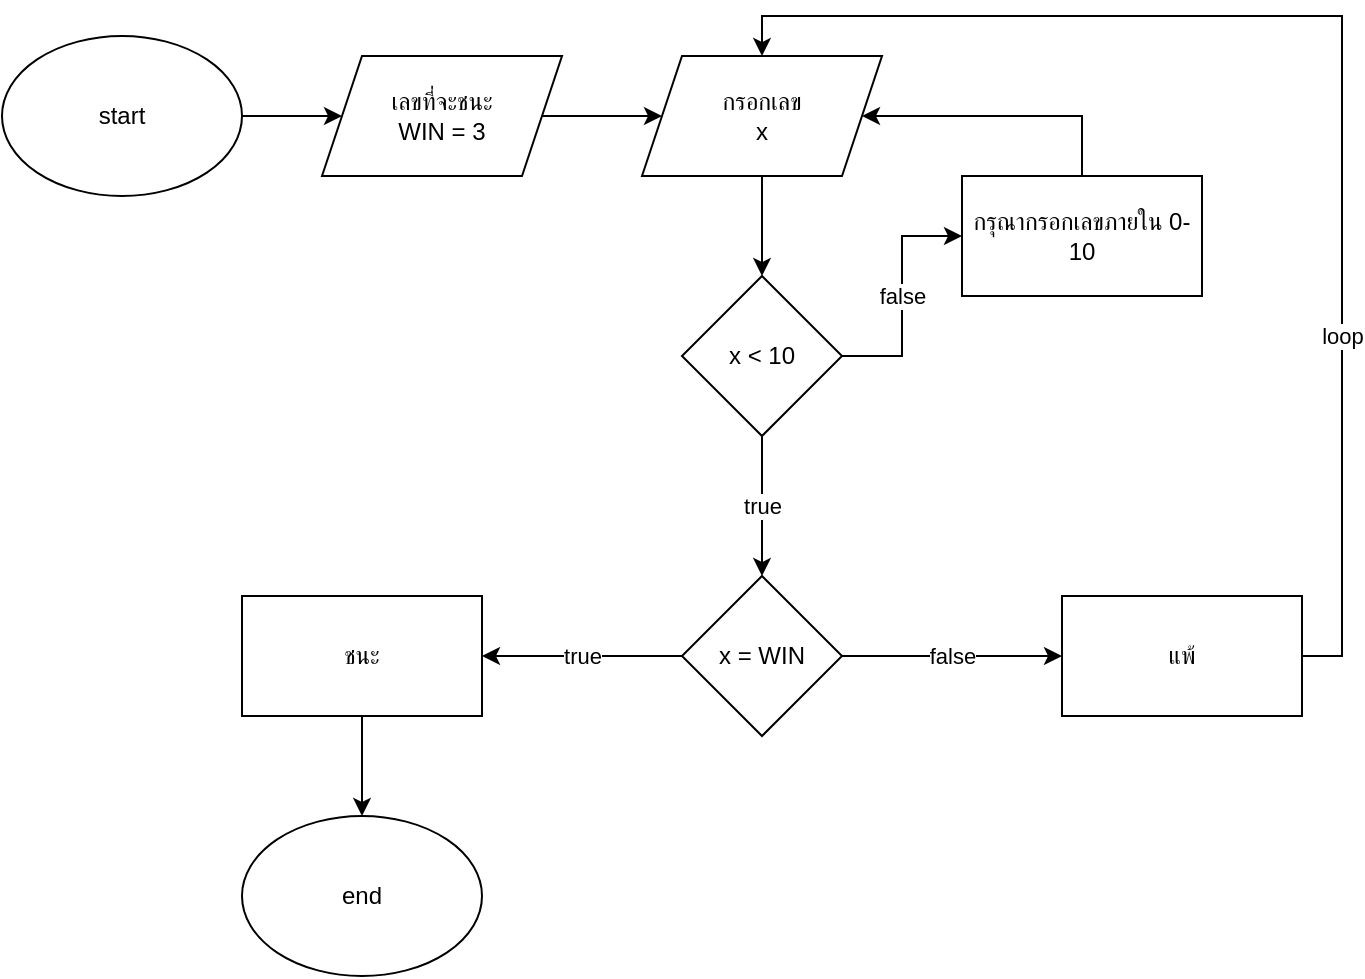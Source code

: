 <mxfile version="20.6.0" type="github">
  <diagram id="-lAoNpJ7Cfl-uhiiSkj9" name="Page-1">
    <mxGraphModel dx="1221" dy="681" grid="1" gridSize="10" guides="1" tooltips="1" connect="1" arrows="1" fold="1" page="1" pageScale="1" pageWidth="850" pageHeight="1100" math="0" shadow="0">
      <root>
        <mxCell id="0" />
        <mxCell id="1" parent="0" />
        <mxCell id="rJVxBi8vtr6cw6ftYg3W-8" value="" style="edgeStyle=orthogonalEdgeStyle;rounded=0;orthogonalLoop=1;jettySize=auto;html=1;" edge="1" parent="1" source="rJVxBi8vtr6cw6ftYg3W-1" target="rJVxBi8vtr6cw6ftYg3W-3">
          <mxGeometry relative="1" as="geometry" />
        </mxCell>
        <mxCell id="rJVxBi8vtr6cw6ftYg3W-1" value="start" style="ellipse;whiteSpace=wrap;html=1;" vertex="1" parent="1">
          <mxGeometry x="70" y="40" width="120" height="80" as="geometry" />
        </mxCell>
        <mxCell id="rJVxBi8vtr6cw6ftYg3W-9" value="" style="edgeStyle=orthogonalEdgeStyle;rounded=0;orthogonalLoop=1;jettySize=auto;html=1;" edge="1" parent="1" source="rJVxBi8vtr6cw6ftYg3W-3" target="rJVxBi8vtr6cw6ftYg3W-4">
          <mxGeometry relative="1" as="geometry" />
        </mxCell>
        <mxCell id="rJVxBi8vtr6cw6ftYg3W-3" value="เลขที่จะชนะ&lt;br&gt;WIN = 3" style="shape=parallelogram;perimeter=parallelogramPerimeter;whiteSpace=wrap;html=1;fixedSize=1;" vertex="1" parent="1">
          <mxGeometry x="230" y="50" width="120" height="60" as="geometry" />
        </mxCell>
        <mxCell id="rJVxBi8vtr6cw6ftYg3W-10" value="" style="edgeStyle=orthogonalEdgeStyle;rounded=0;orthogonalLoop=1;jettySize=auto;html=1;" edge="1" parent="1" source="rJVxBi8vtr6cw6ftYg3W-4" target="rJVxBi8vtr6cw6ftYg3W-5">
          <mxGeometry relative="1" as="geometry" />
        </mxCell>
        <mxCell id="rJVxBi8vtr6cw6ftYg3W-4" value="กรอกเลข&lt;br&gt;x" style="shape=parallelogram;perimeter=parallelogramPerimeter;whiteSpace=wrap;html=1;fixedSize=1;" vertex="1" parent="1">
          <mxGeometry x="390" y="50" width="120" height="60" as="geometry" />
        </mxCell>
        <mxCell id="rJVxBi8vtr6cw6ftYg3W-11" value="false" style="edgeStyle=orthogonalEdgeStyle;rounded=0;orthogonalLoop=1;jettySize=auto;html=1;exitX=1;exitY=0.5;exitDx=0;exitDy=0;entryX=0;entryY=0.5;entryDx=0;entryDy=0;" edge="1" parent="1" source="rJVxBi8vtr6cw6ftYg3W-5" target="rJVxBi8vtr6cw6ftYg3W-6">
          <mxGeometry relative="1" as="geometry" />
        </mxCell>
        <mxCell id="rJVxBi8vtr6cw6ftYg3W-13" value="true" style="edgeStyle=orthogonalEdgeStyle;rounded=0;orthogonalLoop=1;jettySize=auto;html=1;exitX=0.5;exitY=1;exitDx=0;exitDy=0;entryX=0.5;entryY=0;entryDx=0;entryDy=0;" edge="1" parent="1" source="rJVxBi8vtr6cw6ftYg3W-5" target="rJVxBi8vtr6cw6ftYg3W-7">
          <mxGeometry relative="1" as="geometry" />
        </mxCell>
        <mxCell id="rJVxBi8vtr6cw6ftYg3W-5" value="x &amp;lt; 10" style="rhombus;whiteSpace=wrap;html=1;" vertex="1" parent="1">
          <mxGeometry x="410" y="160" width="80" height="80" as="geometry" />
        </mxCell>
        <mxCell id="rJVxBi8vtr6cw6ftYg3W-12" style="edgeStyle=orthogonalEdgeStyle;rounded=0;orthogonalLoop=1;jettySize=auto;html=1;exitX=0.5;exitY=0;exitDx=0;exitDy=0;entryX=1;entryY=0.5;entryDx=0;entryDy=0;" edge="1" parent="1" source="rJVxBi8vtr6cw6ftYg3W-6" target="rJVxBi8vtr6cw6ftYg3W-4">
          <mxGeometry relative="1" as="geometry" />
        </mxCell>
        <mxCell id="rJVxBi8vtr6cw6ftYg3W-6" value="กรุณากรอกเลขภายใน 0-10" style="rounded=0;whiteSpace=wrap;html=1;" vertex="1" parent="1">
          <mxGeometry x="550" y="110" width="120" height="60" as="geometry" />
        </mxCell>
        <mxCell id="rJVxBi8vtr6cw6ftYg3W-17" value="true" style="edgeStyle=orthogonalEdgeStyle;rounded=0;orthogonalLoop=1;jettySize=auto;html=1;exitX=0;exitY=0.5;exitDx=0;exitDy=0;entryX=1;entryY=0.5;entryDx=0;entryDy=0;" edge="1" parent="1" source="rJVxBi8vtr6cw6ftYg3W-7" target="rJVxBi8vtr6cw6ftYg3W-14">
          <mxGeometry relative="1" as="geometry" />
        </mxCell>
        <mxCell id="rJVxBi8vtr6cw6ftYg3W-19" value="false" style="edgeStyle=orthogonalEdgeStyle;rounded=0;orthogonalLoop=1;jettySize=auto;html=1;exitX=1;exitY=0.5;exitDx=0;exitDy=0;entryX=0;entryY=0.5;entryDx=0;entryDy=0;" edge="1" parent="1" source="rJVxBi8vtr6cw6ftYg3W-7" target="rJVxBi8vtr6cw6ftYg3W-15">
          <mxGeometry relative="1" as="geometry" />
        </mxCell>
        <mxCell id="rJVxBi8vtr6cw6ftYg3W-7" value="x = WIN" style="rhombus;whiteSpace=wrap;html=1;" vertex="1" parent="1">
          <mxGeometry x="410" y="310" width="80" height="80" as="geometry" />
        </mxCell>
        <mxCell id="rJVxBi8vtr6cw6ftYg3W-18" style="edgeStyle=orthogonalEdgeStyle;rounded=0;orthogonalLoop=1;jettySize=auto;html=1;exitX=0.5;exitY=1;exitDx=0;exitDy=0;entryX=0.5;entryY=0;entryDx=0;entryDy=0;" edge="1" parent="1" source="rJVxBi8vtr6cw6ftYg3W-14" target="rJVxBi8vtr6cw6ftYg3W-16">
          <mxGeometry relative="1" as="geometry" />
        </mxCell>
        <mxCell id="rJVxBi8vtr6cw6ftYg3W-14" value="ชนะ" style="rounded=0;whiteSpace=wrap;html=1;" vertex="1" parent="1">
          <mxGeometry x="190" y="320" width="120" height="60" as="geometry" />
        </mxCell>
        <mxCell id="rJVxBi8vtr6cw6ftYg3W-20" value="loop&lt;br&gt;" style="edgeStyle=orthogonalEdgeStyle;rounded=0;orthogonalLoop=1;jettySize=auto;html=1;exitX=1;exitY=0.5;exitDx=0;exitDy=0;entryX=0.5;entryY=0;entryDx=0;entryDy=0;" edge="1" parent="1" source="rJVxBi8vtr6cw6ftYg3W-15" target="rJVxBi8vtr6cw6ftYg3W-4">
          <mxGeometry x="-0.446" relative="1" as="geometry">
            <Array as="points">
              <mxPoint x="740" y="350" />
              <mxPoint x="740" y="30" />
              <mxPoint x="450" y="30" />
            </Array>
            <mxPoint as="offset" />
          </mxGeometry>
        </mxCell>
        <mxCell id="rJVxBi8vtr6cw6ftYg3W-15" value="แพ้" style="rounded=0;whiteSpace=wrap;html=1;" vertex="1" parent="1">
          <mxGeometry x="600" y="320" width="120" height="60" as="geometry" />
        </mxCell>
        <mxCell id="rJVxBi8vtr6cw6ftYg3W-16" value="end" style="ellipse;whiteSpace=wrap;html=1;" vertex="1" parent="1">
          <mxGeometry x="190" y="430" width="120" height="80" as="geometry" />
        </mxCell>
      </root>
    </mxGraphModel>
  </diagram>
</mxfile>

